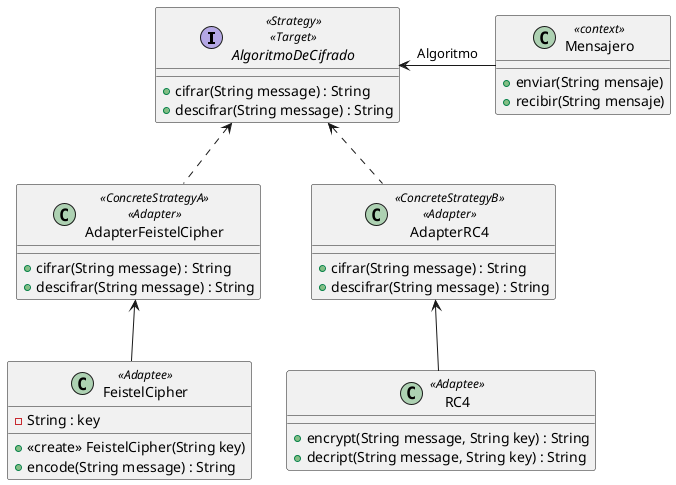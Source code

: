 @startuml Ejercicio10 

AlgoritmoDeCifrado <- Mensajero : Algoritmo
AlgoritmoDeCifrado <.. AdapterFeistelCipher
AlgoritmoDeCifrado <.. AdapterRC4
AdapterRC4 <-- RC4
AdapterFeistelCipher <-- FeistelCipher

class Mensajero <<context>>{
    +enviar(String mensaje)
    +recibir(String mensaje)
}
'El algoritmo de cifrado generaria la key?'
Interface AlgoritmoDeCifrado <<Strategy>> <<Target>>{
    +cifrar(String message) : String 
    +descifrar(String message) : String 
}

class AdapterFeistelCipher <<ConcreteStrategyA>> <<Adapter>>{
    +cifrar(String message) : String 
    +descifrar(String message) : String 
}

class AdapterRC4 <<ConcreteStrategyB>> <<Adapter>>{
    +cifrar(String message) : String 
    +descifrar(String message) : String 
}

class FeistelCipher <<Adaptee>>{
    -String : key
    +<<create>> FeistelCipher(String key)
    +encode(String message) : String
}

class RC4 <<Adaptee>>{
    +encrypt(String message, String key) : String
    +decript(String message, String key) : String
}

@enduml